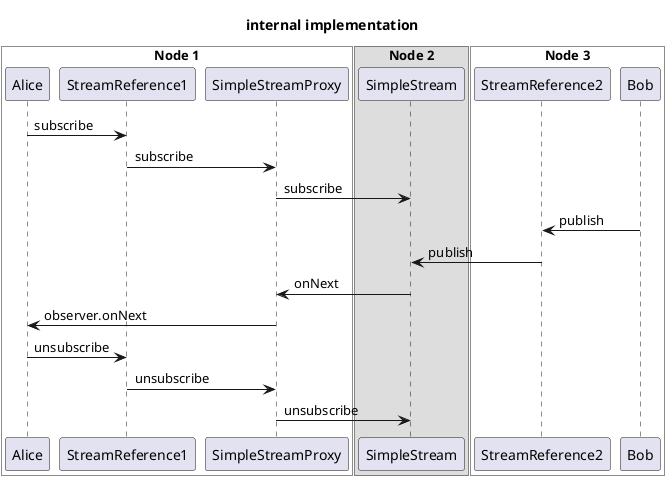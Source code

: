 @startuml

title internal implementation

box "Node 1" #white
participant Alice
participant StreamReference1
participant SimpleStreamProxy
end box

box "Node 2"
participant SimpleStream
end box

box "Node 3" #white
participant StreamReference2
participant Bob
end box

Alice -> StreamReference1: subscribe
StreamReference1 -> SimpleStreamProxy : subscribe
SimpleStreamProxy -> SimpleStream : subscribe

Bob -> StreamReference2: publish
StreamReference2 -> SimpleStream : publish
SimpleStream -> SimpleStreamProxy : onNext
SimpleStreamProxy -> Alice : observer.onNext

Alice -> StreamReference1: unsubscribe
StreamReference1 -> SimpleStreamProxy : unsubscribe
SimpleStreamProxy -> SimpleStream : unsubscribe

@enduml